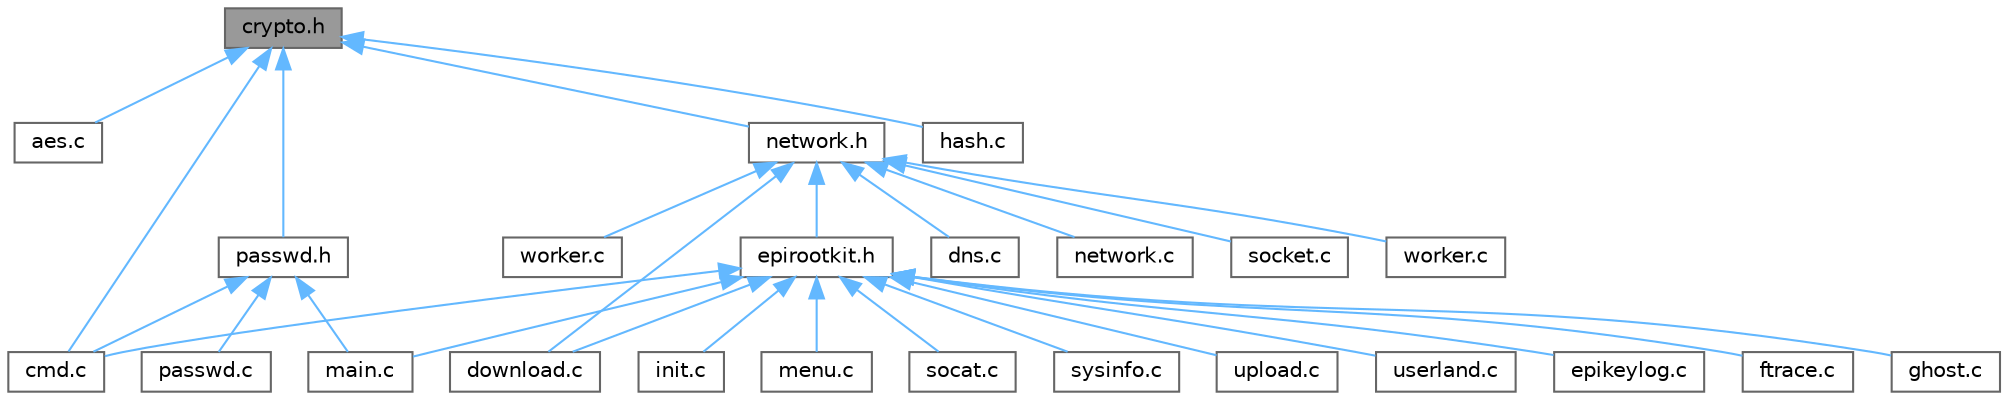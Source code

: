 digraph "crypto.h"
{
 // INTERACTIVE_SVG=YES
 // LATEX_PDF_SIZE
  bgcolor="transparent";
  edge [fontname=Helvetica,fontsize=10,labelfontname=Helvetica,labelfontsize=10];
  node [fontname=Helvetica,fontsize=10,shape=box,height=0.2,width=0.4];
  Node1 [id="Node000001",label="crypto.h",height=0.2,width=0.4,color="gray40", fillcolor="grey60", style="filled", fontcolor="black",tooltip=" "];
  Node1 -> Node2 [id="edge1_Node000001_Node000002",dir="back",color="steelblue1",style="solid",tooltip=" "];
  Node2 [id="Node000002",label="aes.c",height=0.2,width=0.4,color="grey40", fillcolor="white", style="filled",URL="$dd/d34/aes_8c.html",tooltip=" "];
  Node1 -> Node3 [id="edge2_Node000001_Node000003",dir="back",color="steelblue1",style="solid",tooltip=" "];
  Node3 [id="Node000003",label="cmd.c",height=0.2,width=0.4,color="grey40", fillcolor="white", style="filled",URL="$da/d32/cmd_8c.html",tooltip=" "];
  Node1 -> Node4 [id="edge3_Node000001_Node000004",dir="back",color="steelblue1",style="solid",tooltip=" "];
  Node4 [id="Node000004",label="hash.c",height=0.2,width=0.4,color="grey40", fillcolor="white", style="filled",URL="$d1/d04/hash_8c.html",tooltip=" "];
  Node1 -> Node5 [id="edge4_Node000001_Node000005",dir="back",color="steelblue1",style="solid",tooltip=" "];
  Node5 [id="Node000005",label="network.h",height=0.2,width=0.4,color="grey40", fillcolor="white", style="filled",URL="$d9/d94/network_8h.html",tooltip=" "];
  Node5 -> Node6 [id="edge5_Node000005_Node000006",dir="back",color="steelblue1",style="solid",tooltip=" "];
  Node6 [id="Node000006",label="dns.c",height=0.2,width=0.4,color="grey40", fillcolor="white", style="filled",URL="$d9/d54/dns_8c.html",tooltip=" "];
  Node5 -> Node7 [id="edge6_Node000005_Node000007",dir="back",color="steelblue1",style="solid",tooltip=" "];
  Node7 [id="Node000007",label="download.c",height=0.2,width=0.4,color="grey40", fillcolor="white", style="filled",URL="$df/d82/download_8c.html",tooltip=" "];
  Node5 -> Node8 [id="edge7_Node000005_Node000008",dir="back",color="steelblue1",style="solid",tooltip=" "];
  Node8 [id="Node000008",label="epirootkit.h",height=0.2,width=0.4,color="grey40", fillcolor="white", style="filled",URL="$d0/dcb/epirootkit_8h.html",tooltip=" "];
  Node8 -> Node3 [id="edge8_Node000008_Node000003",dir="back",color="steelblue1",style="solid",tooltip=" "];
  Node8 -> Node7 [id="edge9_Node000008_Node000007",dir="back",color="steelblue1",style="solid",tooltip=" "];
  Node8 -> Node9 [id="edge10_Node000008_Node000009",dir="back",color="steelblue1",style="solid",tooltip=" "];
  Node9 [id="Node000009",label="epikeylog.c",height=0.2,width=0.4,color="grey40", fillcolor="white", style="filled",URL="$d9/dea/epikeylog_8c.html",tooltip=" "];
  Node8 -> Node10 [id="edge11_Node000008_Node000010",dir="back",color="steelblue1",style="solid",tooltip=" "];
  Node10 [id="Node000010",label="ftrace.c",height=0.2,width=0.4,color="grey40", fillcolor="white", style="filled",URL="$dd/d2c/ftrace_8c.html",tooltip=" "];
  Node8 -> Node11 [id="edge12_Node000008_Node000011",dir="back",color="steelblue1",style="solid",tooltip=" "];
  Node11 [id="Node000011",label="ghost.c",height=0.2,width=0.4,color="grey40", fillcolor="white", style="filled",URL="$d7/d09/ghost_8c.html",tooltip=" "];
  Node8 -> Node12 [id="edge13_Node000008_Node000012",dir="back",color="steelblue1",style="solid",tooltip=" "];
  Node12 [id="Node000012",label="init.c",height=0.2,width=0.4,color="grey40", fillcolor="white", style="filled",URL="$d8/d60/init_8c.html",tooltip=" "];
  Node8 -> Node13 [id="edge14_Node000008_Node000013",dir="back",color="steelblue1",style="solid",tooltip=" "];
  Node13 [id="Node000013",label="main.c",height=0.2,width=0.4,color="grey40", fillcolor="white", style="filled",URL="$d0/d29/main_8c.html",tooltip=" "];
  Node8 -> Node14 [id="edge15_Node000008_Node000014",dir="back",color="steelblue1",style="solid",tooltip=" "];
  Node14 [id="Node000014",label="menu.c",height=0.2,width=0.4,color="grey40", fillcolor="white", style="filled",URL="$d2/d0a/menu_8c.html",tooltip=" "];
  Node8 -> Node15 [id="edge16_Node000008_Node000015",dir="back",color="steelblue1",style="solid",tooltip=" "];
  Node15 [id="Node000015",label="socat.c",height=0.2,width=0.4,color="grey40", fillcolor="white", style="filled",URL="$d9/d7f/socat_8c.html",tooltip=" "];
  Node8 -> Node16 [id="edge17_Node000008_Node000016",dir="back",color="steelblue1",style="solid",tooltip=" "];
  Node16 [id="Node000016",label="sysinfo.c",height=0.2,width=0.4,color="grey40", fillcolor="white", style="filled",URL="$d1/d84/sysinfo_8c.html",tooltip=" "];
  Node8 -> Node17 [id="edge18_Node000008_Node000017",dir="back",color="steelblue1",style="solid",tooltip=" "];
  Node17 [id="Node000017",label="upload.c",height=0.2,width=0.4,color="grey40", fillcolor="white", style="filled",URL="$d1/d4a/upload_8c.html",tooltip=" "];
  Node8 -> Node18 [id="edge19_Node000008_Node000018",dir="back",color="steelblue1",style="solid",tooltip=" "];
  Node18 [id="Node000018",label="userland.c",height=0.2,width=0.4,color="grey40", fillcolor="white", style="filled",URL="$d5/d74/userland_8c.html",tooltip=" "];
  Node5 -> Node19 [id="edge20_Node000005_Node000019",dir="back",color="steelblue1",style="solid",tooltip=" "];
  Node19 [id="Node000019",label="network.c",height=0.2,width=0.4,color="grey40", fillcolor="white", style="filled",URL="$d6/d6e/network_8c.html",tooltip=" "];
  Node5 -> Node20 [id="edge21_Node000005_Node000020",dir="back",color="steelblue1",style="solid",tooltip=" "];
  Node20 [id="Node000020",label="socket.c",height=0.2,width=0.4,color="grey40", fillcolor="white", style="filled",URL="$d5/df8/socket_8c.html",tooltip=" "];
  Node5 -> Node21 [id="edge22_Node000005_Node000021",dir="back",color="steelblue1",style="solid",tooltip=" "];
  Node21 [id="Node000021",label="worker.c",height=0.2,width=0.4,color="grey40", fillcolor="white", style="filled",URL="$d2/d22/dns_2worker_8c.html",tooltip=" "];
  Node5 -> Node22 [id="edge23_Node000005_Node000022",dir="back",color="steelblue1",style="solid",tooltip=" "];
  Node22 [id="Node000022",label="worker.c",height=0.2,width=0.4,color="grey40", fillcolor="white", style="filled",URL="$d4/d33/tcp_2worker_8c.html",tooltip=" "];
  Node1 -> Node23 [id="edge24_Node000001_Node000023",dir="back",color="steelblue1",style="solid",tooltip=" "];
  Node23 [id="Node000023",label="passwd.h",height=0.2,width=0.4,color="grey40", fillcolor="white", style="filled",URL="$d5/d8e/passwd_8h.html",tooltip=" "];
  Node23 -> Node3 [id="edge25_Node000023_Node000003",dir="back",color="steelblue1",style="solid",tooltip=" "];
  Node23 -> Node13 [id="edge26_Node000023_Node000013",dir="back",color="steelblue1",style="solid",tooltip=" "];
  Node23 -> Node24 [id="edge27_Node000023_Node000024",dir="back",color="steelblue1",style="solid",tooltip=" "];
  Node24 [id="Node000024",label="passwd.c",height=0.2,width=0.4,color="grey40", fillcolor="white", style="filled",URL="$de/d9a/passwd_8c.html",tooltip=" "];
}
